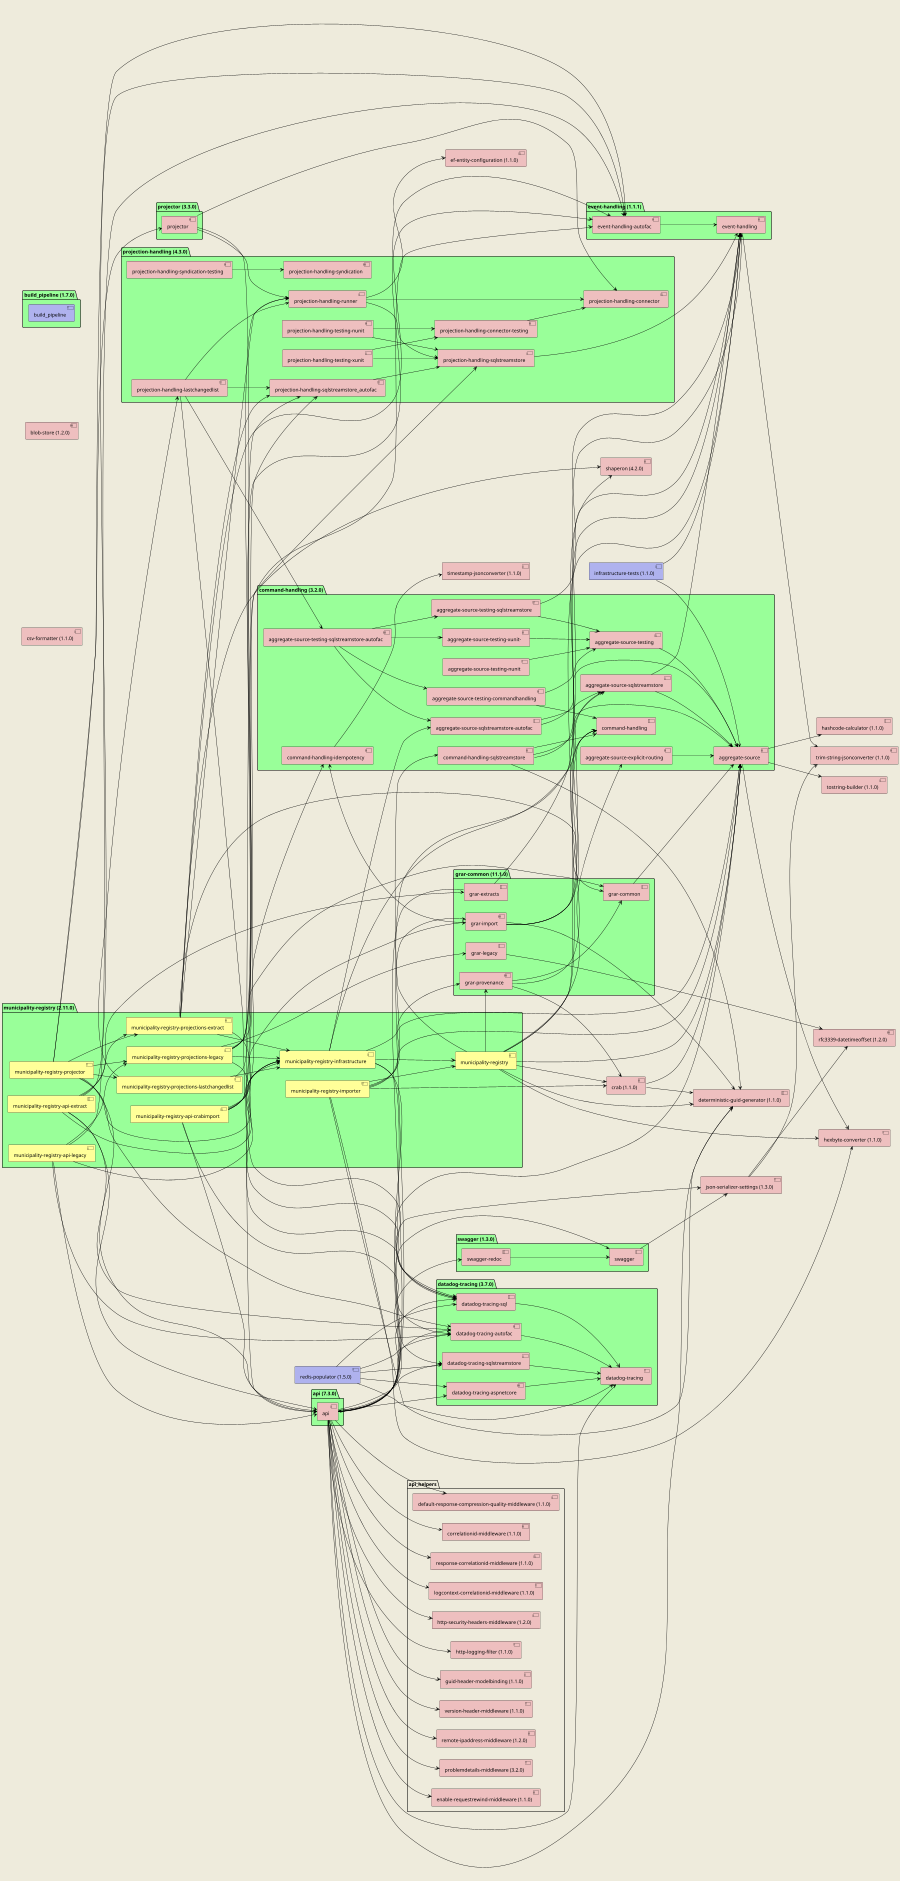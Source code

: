 @startuml Component Dependencies

hide stereotype
'skinparam linetype ortho
skinparam backgroundColor #EEEBDC
'skinparam handwritten true
scale 900 width
left to right direction

skinparam {
  note {
    borderColor black
    backgroundColor #FAF0E6
  }

  usecase {
    arrowColor black
  }

  component {
    borderColor black
    backgroundColor #9dd7fb
    fontColor #444
  }
}

skinparam component<<tool>> {
  backgroundColor #AFB2EE
  fontColor black
}

skinparam component<<library>> {
  backgroundColor #EEBFBF
  fontColor black
}

skinparam component<<registry>> {
  backgroundColor #FFFF99
  fontColor black
}

skinparam package<<nuget>> {
  backgroundColor #99FF99
}

'.NET Core 2.2.6
'.NET Core SDK 2.2.401

package build_pipeline_sln as "build_pipeline (1.7.0)"<<nuget>> {
  'https://github.com/Informatievlaanderen/build-pipeline
  'Contains generic files for all Basisregisters Vlaanderen pipelines.
  component build_pipeline as "build_pipeline"<<tool>>
}

component tostring_builder as "tostring-builder (1.1.0)"<<library>>
'https://github.com/Informatievlaanderen/tostring-builder
'Easily customize ToString of objects.

component timestamp_jsonconverter as "timestamp-jsonconverter (1.1.0)"<<library>>
'https://github.com/Informatievlaanderen/timestamp-jsonconverter
'JSON.NET converter for parsing timestamps in Zulu time.

component csv_formatter as "csv-formatter (1.1.0)"<<library>>
'https://github.com/Informatievlaanderen/csv-formatter
'ASP.NET Core MVC CSV formatter.

component trim_string_jsonconverter as "trim-string-jsonconverter (1.1.0)"<<library>>
'https://github.com/Informatievlaanderen/trim-string-jsonconverter
'JSON.NET converter for trimming and removing duplicate spaces in strings.

component deterministic_guid_generator as "deterministic-guid-generator (1.1.0)"<<library>>
'https://github.com/Informatievlaanderen/deterministic-guid-generator
'Create a deterministic GUID based on namespace Guid, a string and an optional version.

component hexbyte_converter as "hexbyte-converter (1.1.0)"<<library>>
'https://github.com/Informatievlaanderen/hexbyte-converter
'Easily convert between byte array and hex strings.

component hashcode_calculator as "hashcode-calculator (1.1.0)"<<library>>
'https://github.com/Informatievlaanderen/hashcode-calculator
'Calculates hashcode based on given fields.

package api_helpers <<Rectangle>> {
  component default_response_compression_quality_middleware as "default-response-compression-quality-middleware (1.1.0)"<<library>>
  'https://github.com/Informatievlaanderen/default-response-compression-quality-middleware
  'ASP.NET Core MVC Middleware to define default compression quality priorities.

  component correlationid_middleware as "correlationid-middleware (1.1.0)"<<library>>
  'https://github.com/Informatievlaanderen/correlationid-middleware
  'Middleware component which adds a correlation id as a claim for the user on the request context.

  component response_correlationid_middleware as "response-correlationid-middleware (1.1.0)"<<library>>
  'https://github.com/Informatievlaanderen/response-correlationid-middleware
  'ASP.NET Core MVC Middleware to add an 'x-correlation-id' header to all responses.

  component logcontext_correlationid_middleware as "logcontext-correlationid-middleware (1.1.0)"<<library>>
  'https://github.com/Informatievlaanderen/logcontext-correlationid-middleware
  'Middleware component which adds the correlation id to the Serilog LogContext.

  component http_security_headers_middleware as "http-security-headers-middleware (1.2.0)"<<library>>
  'https://github.com/Informatievlaanderen/http-security-headers-middleware
  'Middleware component which replaces and adds common security related http headers.

  component http_logging_filter as "http-logging-filter (1.1.0)"<<library>>
  'https://github.com/Informatievlaanderen/http-logging-filter
  'A filter which logs HTTP calls. By default logs POST and PUT.

  component guid_header_modelbinding as "guid-header-modelbinding (1.1.0)"<<library>>
  'https://github.com/Informatievlaanderen/guid-header-modelbinding
  'An MVC ModelBinder for GUID type or GUID as string, which also looks in the header.

  component version_header_middleware as "version-header-middleware (1.1.0)"<<library>>
  'https://github.com/Informatievlaanderen/version-header-middleware
  'ASP.NET Core MVC Middleware to add a 'x-basisregister-version' header to the response containing the assembly version.

  component remote_ipaddress_middleware as "remote-ipaddress-middleware (1.2.0)"<<library>>
  'https://github.com/Informatievlaanderen/remote-ipaddress-middleware
  'Middleware component which adds a the remote IP id as a claim for the user on the request context.

  component problemdetails_middleware as "problemdetails-middleware (3.2.0)"<<library>>
  'https://github.com/Informatievlaanderen/problemdetails-middleware
  'Error handling middleware, using RFC7807.

  component enable_requestrewind_middleware as "enable-requestrewind-middleware (1.1.0)"<<library>>
  'https://github.com/Informatievlaanderen/enable-requestrewind-middleware
  'Middleware component which enables rewinding of requests in order to help other middlewares.
}

component ef_entity_configuration as "ef-entity-configuration (1.1.0)"<<library>>
'https://github.com/Informatievlaanderen/ef-entity-configuration
'Auto discover IEntityTypeConfiguration classes.

component blob_store as "blob-store (1.2.0)"<<library>>
'https://github.com/Informatievlaanderen/blob-store
'Blob storage abstraction for SQL Server, AWSS3, Memory.

component shaperon as "shaperon (4.2.0)"<<library>>
'https://github.com/Informatievlaanderen/shaperon
'Lightweight dbase and shape record handling.

'TODO: Fix build and update version number
component rfc3339_datetimeoffset as "rfc3339-datetimeoffset (1.2.0)"<<library>>
'https://github.com/Informatievlaanderen/rfc3339-datetimeoffset
'RFC 3339 DateTimeOffset.

package datadog_tracing_sln as "datadog-tracing (3.7.0)"<<nuget>> {
  'https://github.com/Informatievlaanderen/datadog-tracing
  'A C# Implementation of Data Dog Tracing

  component datadog_tracing as "datadog-tracing"<<library>>
  component datadog_tracing_aspnetcore as "datadog-tracing-aspnetcore"<<library>>
  component datadog_tracing_sql as "datadog-tracing-sql"<<library>>
  component datadog_tracing_sqlstreamstore as "datadog-tracing-sqlstreamstore"<<library>>
  component datadog_tracing_autofac as "datadog-tracing-autofac"<<library>>

  datadog_tracing_autofac --> datadog_tracing
  datadog_tracing_aspnetcore --> datadog_tracing
  datadog_tracing_sql --> datadog_tracing
  datadog_tracing_sqlstreamstore --> datadog_tracing
}

package event_handling_sln as "event-handling (1.1.1)"<<nuget>> {
  'https://github.com/Informatievlaanderen/event-handling
  'Lightweight event handling infrastructure.

  component event_handling as "event-handling"<<library>>
  component event_handling_autofac as "event-handling-autofac"<<library>>

  event_handling --> trim_string_jsonconverter
  event_handling_autofac --> event_handling
}

package command_handling_sln as "command-handling (3.2.0)"<<nuget>> {
  'https://github.com/Informatievlaanderen/command-handling
  'Lightweight infrastructure for doing command handling and eventsourcing using aggregates.

  component aggregate_source as "aggregate-source"<<library>>
  component aggregate_source_explicit_routing as "aggregate-source-explicit-routing"<<library>>
  component aggregate_source_sqlstreamstore as "aggregate-source-sqlstreamstore"<<library>>
  component aggregate_source_sqlstreamstore_autofac as "aggregate-source-sqlstreamstore-autofac"<<library>>
  component aggregate_source_testing as "aggregate-source-testing"<<library>>
  component aggregate_source_testing_commandhandling as "aggregate-source-testing-commandhandling"<<library>>
  component aggregate_source_testing_nunit as "aggregate-source-testing-nunit"<<library>>
  component aggregate_source_testing_sqlstreamstore as "aggregate-source-testing-sqlstreamstore"<<library>>
  component aggregate_source_testing_sqlstreamstore_autofac as "aggregate-source-testing-sqlstreamstore-autofac"<<library>>
  component aggregate_source_testing_xunit as "aggregate-source-testing-xunit-"<<library>>

  component command_handling as "command-handling"<<library>>
  component command_handling_sqlstreamstore as "command-handling-sqlstreamstore"<<library>>
  component command_handling_idempotency as "command-handling-idempotency"<<library>>

  aggregate_source --> hashcode_calculator
  aggregate_source --> hexbyte_converter
  aggregate_source --> tostring_builder

  aggregate_source_explicit_routing --> aggregate_source

  aggregate_source_sqlstreamstore --> aggregate_source
  aggregate_source_sqlstreamstore --> event_handling

  aggregate_source_sqlstreamstore_autofac --> aggregate_source
  aggregate_source_sqlstreamstore_autofac --> aggregate_source_sqlstreamstore

  aggregate_source_testing --> aggregate_source

  aggregate_source_testing_commandhandling --> aggregate_source_testing
  aggregate_source_testing_commandhandling --> command_handling

  aggregate_source_testing_nunit --> aggregate_source_testing

  aggregate_source_testing_sqlstreamstore --> aggregate_source_testing
  aggregate_source_testing_sqlstreamstore --> event_handling

  aggregate_source_testing_sqlstreamstore_autofac --> aggregate_source_testing_xunit
  aggregate_source_testing_sqlstreamstore_autofac --> aggregate_source_testing_commandhandling
  aggregate_source_testing_sqlstreamstore_autofac --> aggregate_source_testing_sqlstreamstore
  aggregate_source_testing_sqlstreamstore_autofac --> aggregate_source_sqlstreamstore_autofac

  aggregate_source_testing_xunit --> aggregate_source_testing

  command_handling_idempotency --> timestamp_jsonconverter

  command_handling_sqlstreamstore --> command_handling
  command_handling_sqlstreamstore --> aggregate_source
  command_handling_sqlstreamstore --> event_handling
  command_handling_sqlstreamstore --> deterministic_guid_generator
}

component json_serializer_settings as "json-serializer-settings (1.3.0)"<<library>>
'https://github.com/Informatievlaanderen/json-serializer-settings
'Default Json.NET serializer settings.
json_serializer_settings --> trim_string_jsonconverter
json_serializer_settings --> rfc3339_datetimeoffset

package projection_handling_sln as "projection-handling (4.3.0)"<<nuget>> {
  'https://github.com/Informatievlaanderen/projection-handling
  'Lightweight projection handling infrastructure.

  component projection_handling_connector as "projection-handling-connector"<<library>>
  component projection_handling_connector_testing as "projection-handling-connector-testing"<<library>>
  component projection_handling_lastchangedlist as "projection-handling-lastchangedlist"<<library>>
  component projection_handling_runner as "projection-handling-runner"<<library>>
  component projection_handling_sqlstreamstore as "projection-handling-sqlstreamstore"<<library>>
  component projection_handling_sqlstreamstore_autofac as "projection-handling-sqlstreamstore_autofac"<<library>>
  component projection_handling_syndication as "projection-handling-syndication"<<library>>
  component projection_handling_syndication_testing as "projection-handling-syndication-testing"<<library>>
  component projection_handling_testing_nunit as "projection-handling-testing-nunit"<<library>>
  component projection_handling_testing_xunit as "projection-handling-testing-xunit"<<library>>

  projection_handling_connector_testing --> projection_handling_connector

  projection_handling_lastchangedlist --> projection_handling_runner
  projection_handling_lastchangedlist --> projection_handling_sqlstreamstore_autofac
  projection_handling_lastchangedlist --> aggregate_source_testing_sqlstreamstore_autofac
  projection_handling_lastchangedlist --> datadog_tracing_sql

  projection_handling_runner --> projection_handling_connector
  projection_handling_runner --> projection_handling_sqlstreamstore
  projection_handling_runner --> ef_entity_configuration

  projection_handling_sqlstreamstore --> event_handling

  projection_handling_sqlstreamstore_autofac --> projection_handling_sqlstreamstore

  projection_handling_syndication_testing --> projection_handling_syndication

  projection_handling_testing_nunit --> projection_handling_connector_testing
  projection_handling_testing_nunit --> projection_handling_sqlstreamstore

  projection_handling_testing_xunit --> projection_handling_connector_testing
  projection_handling_testing_xunit --> projection_handling_sqlstreamstore
}

package swagger_sln as "swagger (1.3.0)"<<nuget>> {
  'https://github.com/Informatievlaanderen/swagger
  'Swagger and ReDoc Helpers.
  component swagger as "swagger"<<library>>
  component swagger_redoc as "swagger-redoc"<<library>>

  'TODO: Check if this is actually needed?
  swagger --> json_serializer_settings
  swagger_redoc --> swagger
}

component redis_populator as "redis-populator (1.5.0)"<<tool>>
'https://github.com/Informatievlaanderen/redis-populator
'Populate a Redis cache based on a list of URLs.
redis_populator --> datadog_tracing
redis_populator --> datadog_tracing_aspnetcore
redis_populator --> datadog_tracing_sql
redis_populator --> datadog_tracing_sqlstreamstore
redis_populator --> datadog_tracing_autofac

component infrastructure_tests as "infrastructure-tests (1.1.0)"<<tool>>
'https://github.com/Informatievlaanderen/infrastructure-tests
'Infrastructure unit-tests to validate assemblies.
infrastructure_tests --> aggregate_source
infrastructure_tests --> event_handling

package api_sln as "api (7.3.0)"<<nuget>> {
  'https://github.com/Informatievlaanderen/api
  'Common API infrastructure and helpers.

  component api as "api"<<library>>

  api --> aggregate_source
  api --> guid_header_modelbinding
  api --> http_logging_filter
  api --> json_serializer_settings
  api --> correlationid_middleware
  api --> logcontext_correlationid_middleware
  api --> response_correlationid_middleware
  api --> http_security_headers_middleware
  api --> remote_ipaddress_middleware
  api --> version_header_middleware
  api --> default_response_compression_quality_middleware
  api --> enable_requestrewind_middleware
  api --> swagger
  api --> swagger_redoc
  api --> datadog_tracing
  api --> datadog_tracing_aspnetcore
  api --> datadog_tracing_autofac
  api --> datadog_tracing_sql
  api --> datadog_tracing_sqlstreamstore
  api --> event_handling
  api --> problemdetails_middleware
  api --> deterministic_guid_generator
}

component crab as "crab (1.1.0)"<<library>>
'https://github.com/Informatievlaanderen/crab
'Common Crab functionality
crab --> aggregate_source
crab --> deterministic_guid_generator

package grar_common_sln as "grar-common (11.1.0)"<<nuget>> {
  'https://github.com/Informatievlaanderen/api
  'Common API infrastructure and helpers.

  component grar_common as "grar-common"<<library>>
  component grar_extracts as "grar-extracts"<<library>>
  component grar_import as "grar-import"<<library>>
  component grar_legacy as "grar-legacy"<<library>>
  component grar_provenance as "grar-provenance"<<library>>

  grar_common --> aggregate_source

  grar_extracts --> api
  grar_extracts --> shaperon

  grar_import --> aggregate_source_sqlstreamstore
  grar_import --> command_handling
  grar_import --> command_handling_idempotency
  grar_import --> event_handling
  grar_import --> deterministic_guid_generator

  grar_legacy--> rfc3339_datetimeoffset

  grar_provenance --> grar_common
  grar_provenance --> crab
  grar_provenance --> command_handling
}

package projector_sln as "projector (3.3.0)"<<nuget>> {
  'https://github.com/Informatievlaanderen/projector
  'Generic projection runner infrastructure.

  component projector as "projector"<<library>>

  projector --> api
  projector --> projection_handling_runner
  projector --> projection_handling_connector
}

package municipality_registry_sln as "municipality-registry (2.11.0)"<<nuget>> {
'https://github.com/Informatievlaanderen/municipality-registry
'Reference municipality registry.

  component municipality_registry as "municipality-registry"<<registry>>
  component municipality_registry_api_crabimport as "municipality-registry-api-crabimport"<<registry>>
  component municipality_registry_api_extract as "municipality-registry-api-extract"<<registry>>
  component municipality_registry_api_legacy as "municipality-registry-api-legacy"<<registry>>
  component municipality_registry_projections_extract as "municipality-registry-projections-extract"<<registry>>
  component municipality_registry_projections_lastchangedlist as "municipality-registry-projections-lastchangedlist"<<registry>>
  component municipality_registry_projections_legacy as "municipality-registry-projections-legacy"<<registry>>
  component municipality_registry_projector as "municipality-registry-projector"<<registry>>

  component municipality_registry_infrastructure as "municipality-registry-infrastructure"<<registry>>
  component municipality_registry_importer as "municipality-registry-importer"<<registry>>

  municipality_registry_api_crabimport --> municipality_registry_infrastructure
  municipality_registry_api_crabimport --> api
  municipality_registry_api_crabimport --> command_handling_idempotency
  municipality_registry_api_crabimport --> datadog_tracing_autofac
  municipality_registry_api_crabimport --> event_handling_autofac
  municipality_registry_api_crabimport --> projection_handling_sqlstreamstore_autofac
  municipality_registry_api_crabimport --> grar_import

  municipality_registry_api_extract --> municipality_registry_infrastructure
  municipality_registry_api_extract --> municipality_registry_projections_extract
  municipality_registry_api_extract --> api
  municipality_registry_api_extract --> datadog_tracing_autofac
  municipality_registry_api_extract --> event_handling_autofac
  municipality_registry_api_extract --> grar_extracts

  municipality_registry_api_legacy --> municipality_registry_infrastructure
  municipality_registry_api_legacy --> municipality_registry_projections_legacy
  municipality_registry_api_legacy --> api
  municipality_registry_api_legacy --> datadog_tracing_autofac
  municipality_registry_api_legacy --> event_handling_autofac

  municipality_registry_importer --> municipality_registry
  municipality_registry_importer --> aggregate_source
  municipality_registry_importer --> crab
  municipality_registry_importer --> deterministic_guid_generator
  municipality_registry_importer --> hexbyte_converter
  municipality_registry_importer --> grar_import
  municipality_registry_importer --> grar_provenance

  municipality_registry_infrastructure --> municipality_registry
  municipality_registry_infrastructure --> aggregate_source
  municipality_registry_infrastructure --> aggregate_source_sqlstreamstore
  municipality_registry_infrastructure --> aggregate_source_sqlstreamstore_autofac
  municipality_registry_infrastructure --> datadog_tracing_sqlstreamstore
  municipality_registry_infrastructure --> datadog_tracing_sql

  municipality_registry_projections_extract --> municipality_registry_infrastructure
  municipality_registry_projections_extract --> event_handling_autofac
  municipality_registry_projections_extract --> datadog_tracing_sql
  municipality_registry_projections_extract --> projection_handling_runner
  municipality_registry_projections_extract --> projection_handling_sqlstreamstore_autofac
  municipality_registry_projections_extract --> shaperon
  municipality_registry_projections_extract --> grar_common

  municipality_registry_projections_lastchangedlist --> municipality_registry_infrastructure
  municipality_registry_projections_lastchangedlist --> projection_handling_lastchangedlist
  municipality_registry_projections_lastchangedlist --> projection_handling_sqlstreamstore

  municipality_registry_projections_legacy --> municipality_registry_infrastructure
  municipality_registry_projections_legacy --> event_handling_autofac
  municipality_registry_projections_legacy --> datadog_tracing_sql
  municipality_registry_projections_legacy --> projection_handling_runner
  municipality_registry_projections_legacy --> projection_handling_sqlstreamstore_autofac
  municipality_registry_projections_legacy --> grar_common
  municipality_registry_projections_legacy --> grar_legacy

  municipality_registry_projector --> municipality_registry_infrastructure
  municipality_registry_projector --> municipality_registry_projections_extract
  municipality_registry_projector --> municipality_registry_projections_lastchangedlist
  municipality_registry_projector --> municipality_registry_projections_legacy
  municipality_registry_projector --> api
  municipality_registry_projector --> event_handling_autofac
  municipality_registry_projector --> datadog_tracing_autofac
  municipality_registry_projector --> projector

  municipality_registry --> aggregate_source
  municipality_registry --> aggregate_source_explicit_routing
  municipality_registry --> crab
  municipality_registry --> command_handling
  municipality_registry --> command_handling_sqlstreamstore
  municipality_registry --> event_handling
  municipality_registry --> deterministic_guid_generator
  municipality_registry --> hexbyte_converter
  municipality_registry --> grar_provenance
}






'component postal_registry as "postal-registry"<<registry>>
'component streetname_registry as "streetname-registry"<<registry>>
'component address_registry as "address-registry"<<registry>>
'component building_registry as "building-registry"<<registry>>
'component parcel_registry as "parcel-registry"<<registry>>
'component publicservice_registry as "publicservice-registry"<<registry>>

'component public_api as "public-api"<<registry>>

'component aws_infrastructure as "aws-infrastructure"<<tool>>
'aws_infrastructure --> public_api
'aws_infrastructure --> municipality_registry
'aws_infrastructure --> postal_registry
'aws_infrastructure --> streetname_registry
'aws_infrastructure --> address_registry
'aws_infrastructure --> building_registry
'aws_infrastructure --> parcel_registry
'aws_infrastructure --> publicservice_registry


' event_handling_autofac -[hidden]> command_handling_sln
' projection_handling_sln -[hidden]> command_handling_sln
' grar_common_sln -[hidden]> command_handling_sln
' datadog_tracing_sln -[hidden]> grar_common_sln

@enduml
